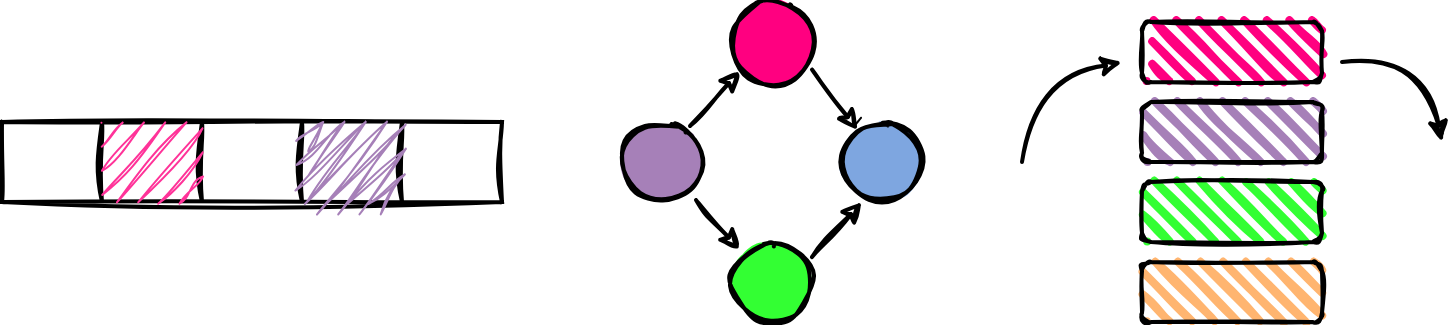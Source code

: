 <mxfile version="21.2.1">
  <diagram name="Page-1" id="nQ0bujpsWfccVxZER0sL">
    <mxGraphModel dx="1068" dy="656" grid="1" gridSize="10" guides="1" tooltips="1" connect="1" arrows="1" fold="1" page="1" pageScale="1" pageWidth="850" pageHeight="1100" math="0" shadow="0">
      <root>
        <mxCell id="0" />
        <mxCell id="1" parent="0" />
        <mxCell id="w1cLA0WEuOcM6X2SibXZ-4" value="" style="shape=table;startSize=0;container=1;collapsible=0;childLayout=tableLayout;fontSize=16;strokeWidth=2;rounded=1;swimlaneLine=1;sketch=1;curveFitting=1;jiggle=2;" vertex="1" parent="1">
          <mxGeometry x="60" y="200" width="250" height="40" as="geometry" />
        </mxCell>
        <mxCell id="w1cLA0WEuOcM6X2SibXZ-5" value="" style="shape=tableRow;horizontal=0;startSize=0;swimlaneHead=0;swimlaneBody=0;strokeColor=inherit;top=0;left=0;bottom=0;right=0;collapsible=0;dropTarget=0;fillColor=none;points=[[0,0.5],[1,0.5]];portConstraint=eastwest;fontSize=16;" vertex="1" parent="w1cLA0WEuOcM6X2SibXZ-4">
          <mxGeometry width="250" height="40" as="geometry" />
        </mxCell>
        <mxCell id="w1cLA0WEuOcM6X2SibXZ-6" value="" style="shape=partialRectangle;html=1;whiteSpace=wrap;connectable=0;strokeColor=inherit;overflow=hidden;fillColor=none;top=0;left=0;bottom=0;right=0;pointerEvents=1;fontSize=16;" vertex="1" parent="w1cLA0WEuOcM6X2SibXZ-5">
          <mxGeometry width="50" height="40" as="geometry">
            <mxRectangle width="50" height="40" as="alternateBounds" />
          </mxGeometry>
        </mxCell>
        <mxCell id="w1cLA0WEuOcM6X2SibXZ-7" value="" style="shape=partialRectangle;html=1;whiteSpace=wrap;connectable=0;strokeColor=inherit;overflow=hidden;fillColor=#FF3399;top=0;left=0;bottom=0;right=0;pointerEvents=1;fontSize=16;sketch=1;curveFitting=1;jiggle=2;strokeWidth=2;" vertex="1" parent="w1cLA0WEuOcM6X2SibXZ-5">
          <mxGeometry x="50" width="50" height="40" as="geometry">
            <mxRectangle width="50" height="40" as="alternateBounds" />
          </mxGeometry>
        </mxCell>
        <mxCell id="w1cLA0WEuOcM6X2SibXZ-8" value="" style="shape=partialRectangle;html=1;whiteSpace=wrap;connectable=0;strokeColor=inherit;overflow=hidden;fillColor=none;top=0;left=0;bottom=0;right=0;pointerEvents=1;fontSize=16;" vertex="1" parent="w1cLA0WEuOcM6X2SibXZ-5">
          <mxGeometry x="100" width="50" height="40" as="geometry">
            <mxRectangle width="50" height="40" as="alternateBounds" />
          </mxGeometry>
        </mxCell>
        <mxCell id="w1cLA0WEuOcM6X2SibXZ-17" style="shape=partialRectangle;html=1;whiteSpace=wrap;connectable=0;strokeColor=inherit;overflow=hidden;fillColor=#A680B8;top=0;left=0;bottom=0;right=0;pointerEvents=1;fontSize=16;fillStyle=zigzag;sketch=1;curveFitting=1;jiggle=2;strokeWidth=2;" vertex="1" parent="w1cLA0WEuOcM6X2SibXZ-5">
          <mxGeometry x="150" width="50" height="40" as="geometry">
            <mxRectangle width="50" height="40" as="alternateBounds" />
          </mxGeometry>
        </mxCell>
        <mxCell id="w1cLA0WEuOcM6X2SibXZ-18" style="shape=partialRectangle;html=1;whiteSpace=wrap;connectable=0;strokeColor=inherit;overflow=hidden;fillColor=none;top=0;left=0;bottom=0;right=0;pointerEvents=1;fontSize=16;" vertex="1" parent="w1cLA0WEuOcM6X2SibXZ-5">
          <mxGeometry x="200" width="50" height="40" as="geometry">
            <mxRectangle width="50" height="40" as="alternateBounds" />
          </mxGeometry>
        </mxCell>
        <mxCell id="w1cLA0WEuOcM6X2SibXZ-19" value="" style="rounded=1;whiteSpace=wrap;html=1;strokeWidth=2;fillWeight=4;hachureGap=8;hachureAngle=45;fillColor=#FF0080;sketch=1;" vertex="1" parent="1">
          <mxGeometry x="630" y="150" width="90" height="30" as="geometry" />
        </mxCell>
        <mxCell id="w1cLA0WEuOcM6X2SibXZ-20" value="" style="rounded=1;whiteSpace=wrap;html=1;strokeWidth=2;fillWeight=4;hachureGap=8;hachureAngle=45;fillColor=#A680B8;sketch=1;" vertex="1" parent="1">
          <mxGeometry x="630" y="190" width="90" height="30" as="geometry" />
        </mxCell>
        <mxCell id="w1cLA0WEuOcM6X2SibXZ-21" value="" style="rounded=1;whiteSpace=wrap;html=1;strokeWidth=2;fillWeight=4;hachureGap=8;hachureAngle=45;fillColor=#33FF33;sketch=1;" vertex="1" parent="1">
          <mxGeometry x="630" y="230" width="90" height="30" as="geometry" />
        </mxCell>
        <mxCell id="w1cLA0WEuOcM6X2SibXZ-22" value="" style="rounded=1;whiteSpace=wrap;html=1;strokeWidth=2;fillWeight=4;hachureGap=8;hachureAngle=45;fillColor=#FFB570;sketch=1;" vertex="1" parent="1">
          <mxGeometry x="630" y="270" width="90" height="30" as="geometry" />
        </mxCell>
        <mxCell id="w1cLA0WEuOcM6X2SibXZ-23" value="" style="endArrow=classic;html=1;sketch=1;curveFitting=1;jiggle=2;curved=1;strokeWidth=2;" edge="1" parent="1">
          <mxGeometry width="50" height="50" relative="1" as="geometry">
            <mxPoint x="570" y="220" as="sourcePoint" />
            <mxPoint x="620" y="170" as="targetPoint" />
            <Array as="points">
              <mxPoint x="575" y="180" />
            </Array>
          </mxGeometry>
        </mxCell>
        <mxCell id="w1cLA0WEuOcM6X2SibXZ-24" value="" style="endArrow=classic;html=1;sketch=1;curveFitting=1;jiggle=2;curved=1;strokeWidth=2;" edge="1" parent="1">
          <mxGeometry width="50" height="50" relative="1" as="geometry">
            <mxPoint x="730" y="170" as="sourcePoint" />
            <mxPoint x="780" y="210" as="targetPoint" />
            <Array as="points">
              <mxPoint x="770" y="160" />
            </Array>
          </mxGeometry>
        </mxCell>
        <mxCell id="w1cLA0WEuOcM6X2SibXZ-25" value="" style="ellipse;whiteSpace=wrap;html=1;strokeWidth=2;fillWeight=2;hachureGap=8;fillColor=#FF0080;fillStyle=solid;sketch=1;" vertex="1" parent="1">
          <mxGeometry x="425" y="140" width="40" height="40" as="geometry" />
        </mxCell>
        <mxCell id="w1cLA0WEuOcM6X2SibXZ-26" value="" style="ellipse;whiteSpace=wrap;html=1;strokeWidth=2;fillWeight=2;hachureGap=8;fillColor=#A680B8;fillStyle=solid;sketch=1;" vertex="1" parent="1">
          <mxGeometry x="370" y="200" width="40" height="40" as="geometry" />
        </mxCell>
        <mxCell id="w1cLA0WEuOcM6X2SibXZ-27" value="" style="ellipse;whiteSpace=wrap;html=1;strokeWidth=2;fillWeight=2;hachureGap=8;fillColor=#7EA6E0;fillStyle=solid;sketch=1;" vertex="1" parent="1">
          <mxGeometry x="480" y="200" width="40" height="40" as="geometry" />
        </mxCell>
        <mxCell id="w1cLA0WEuOcM6X2SibXZ-28" value="" style="ellipse;whiteSpace=wrap;html=1;strokeWidth=2;fillWeight=2;hachureGap=8;fillColor=#33FF33;fillStyle=solid;sketch=1;gradientColor=none;" vertex="1" parent="1">
          <mxGeometry x="425" y="260" width="40" height="40" as="geometry" />
        </mxCell>
        <mxCell id="w1cLA0WEuOcM6X2SibXZ-29" value="" style="endArrow=classic;html=1;rounded=0;sketch=1;curveFitting=1;jiggle=2;strokeWidth=2;" edge="1" parent="1">
          <mxGeometry width="50" height="50" relative="1" as="geometry">
            <mxPoint x="407" y="239" as="sourcePoint" />
            <mxPoint x="428.853" y="263.929" as="targetPoint" />
          </mxGeometry>
        </mxCell>
        <mxCell id="w1cLA0WEuOcM6X2SibXZ-30" value="" style="endArrow=classic;html=1;rounded=0;sketch=1;curveFitting=1;jiggle=2;strokeWidth=2;entryX=0.25;entryY=1;entryDx=0;entryDy=0;entryPerimeter=0;" edge="1" parent="1" target="w1cLA0WEuOcM6X2SibXZ-27">
          <mxGeometry width="50" height="50" relative="1" as="geometry">
            <mxPoint x="465" y="267.54" as="sourcePoint" />
            <mxPoint x="486.853" y="292.469" as="targetPoint" />
          </mxGeometry>
        </mxCell>
        <mxCell id="w1cLA0WEuOcM6X2SibXZ-31" value="" style="endArrow=classic;html=1;rounded=0;sketch=1;curveFitting=1;jiggle=2;strokeWidth=2;entryX=0.25;entryY=1;entryDx=0;entryDy=0;entryPerimeter=0;" edge="1" parent="1">
          <mxGeometry width="50" height="50" relative="1" as="geometry">
            <mxPoint x="404" y="202" as="sourcePoint" />
            <mxPoint x="429" y="174.46" as="targetPoint" />
          </mxGeometry>
        </mxCell>
        <mxCell id="w1cLA0WEuOcM6X2SibXZ-32" value="" style="endArrow=classic;html=1;rounded=0;sketch=1;curveFitting=1;jiggle=2;strokeWidth=2;" edge="1" parent="1" target="w1cLA0WEuOcM6X2SibXZ-27">
          <mxGeometry width="50" height="50" relative="1" as="geometry">
            <mxPoint x="465" y="173.77" as="sourcePoint" />
            <mxPoint x="490" y="146.23" as="targetPoint" />
          </mxGeometry>
        </mxCell>
      </root>
    </mxGraphModel>
  </diagram>
</mxfile>
